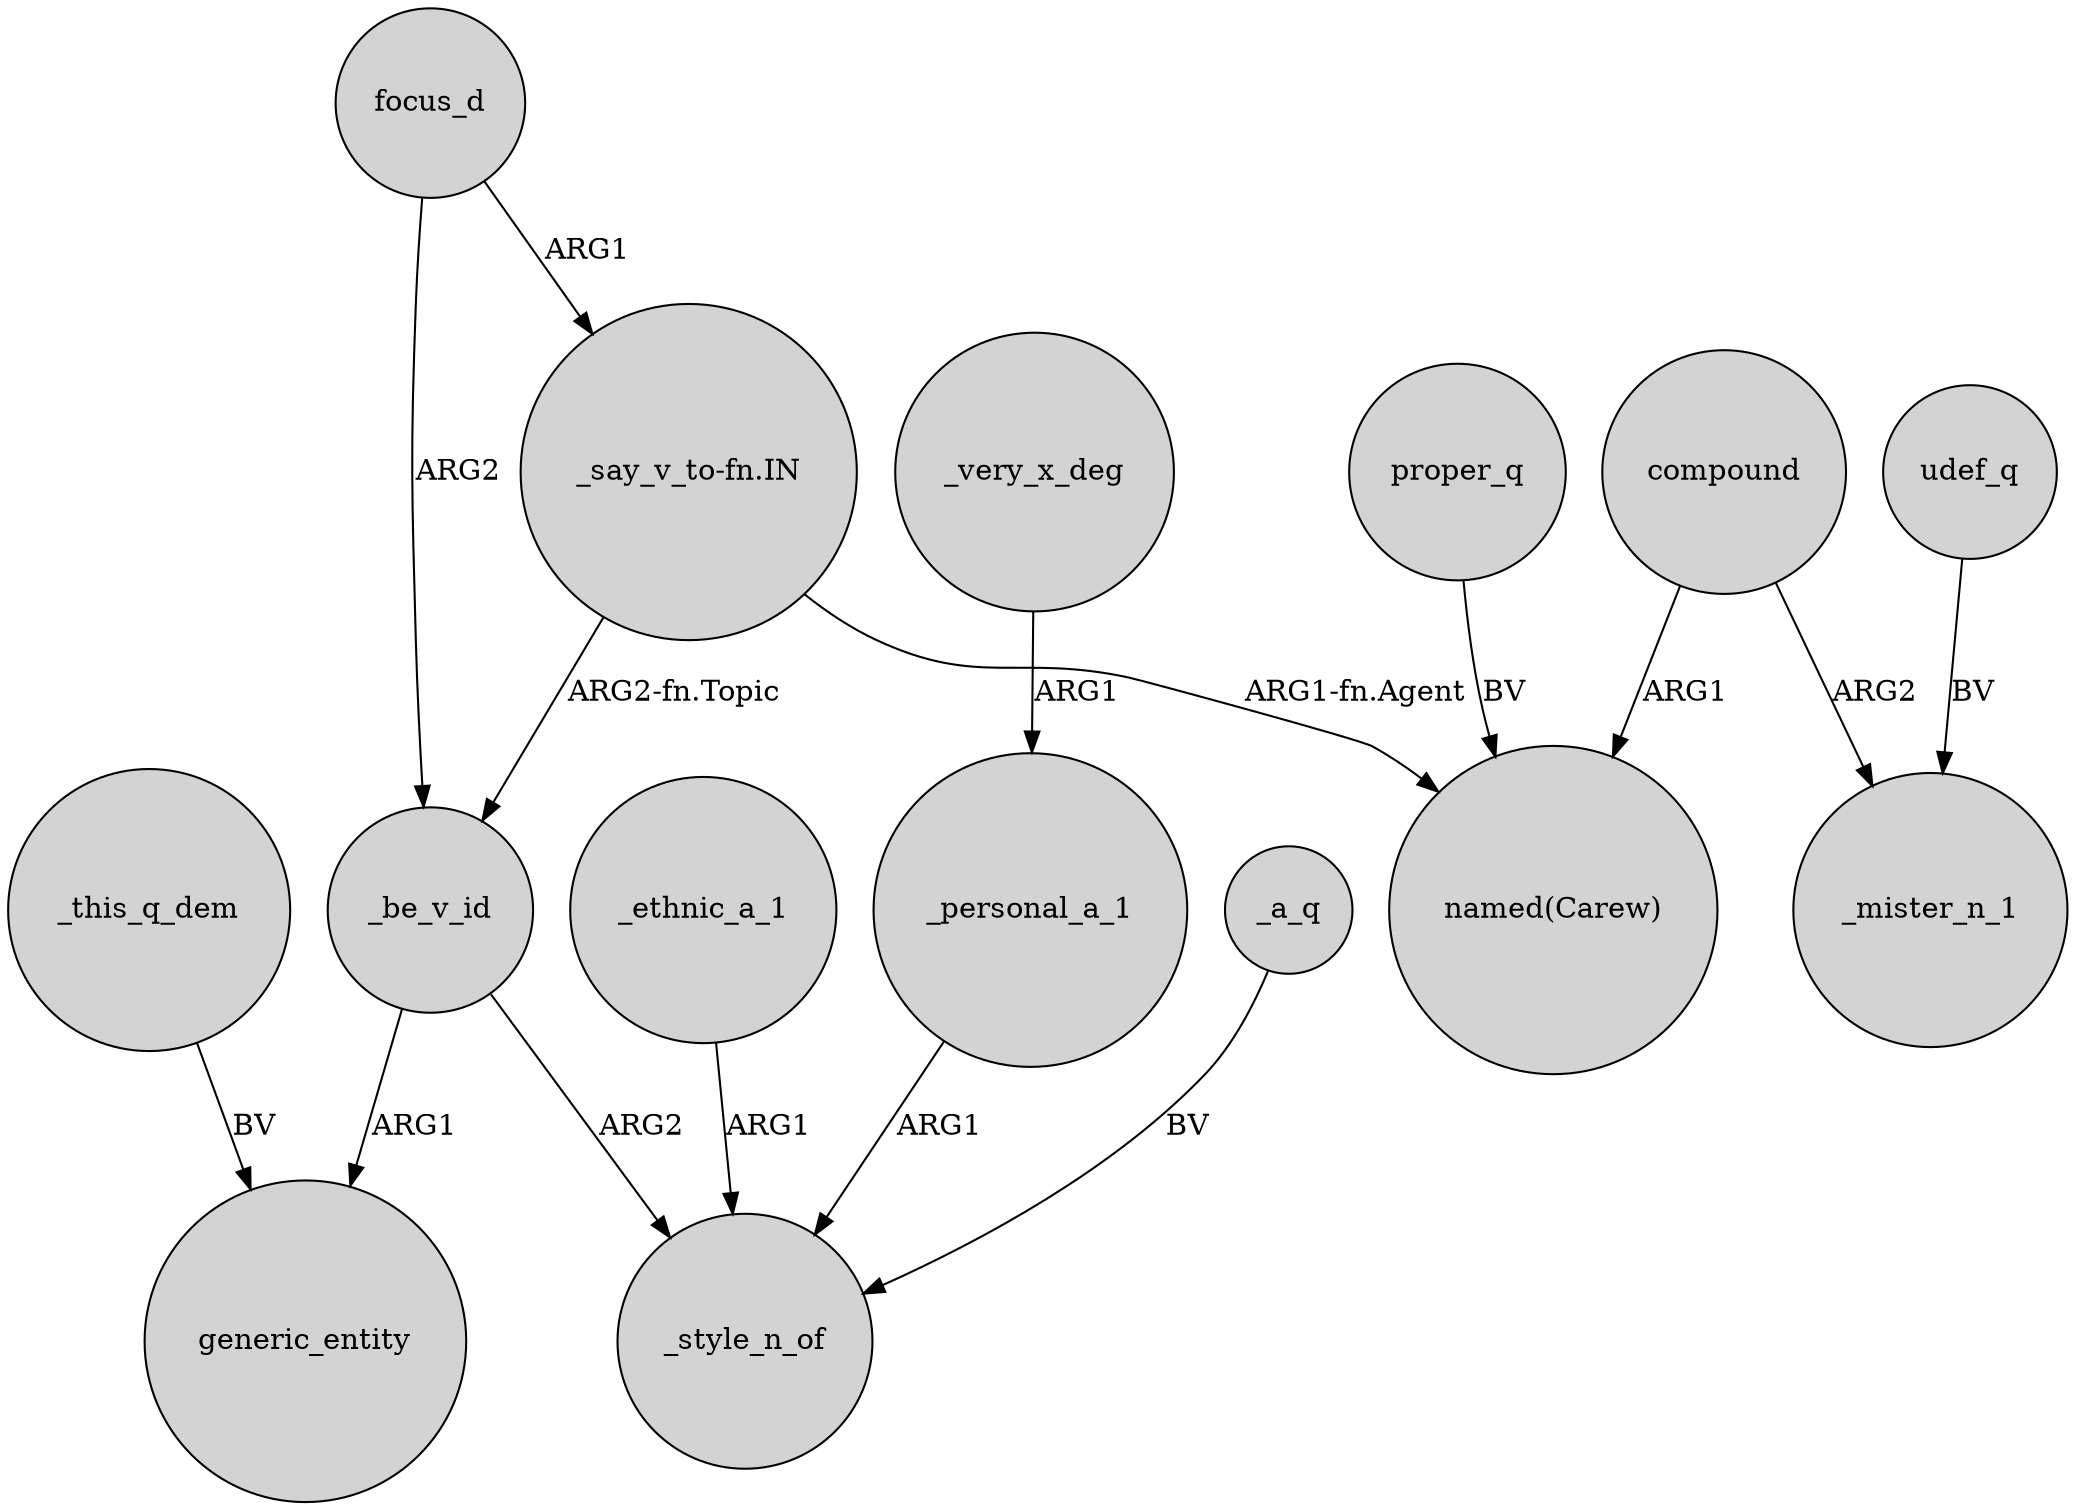 digraph {
	node [shape=circle style=filled]
	focus_d -> _be_v_id [label=ARG2]
	proper_q -> "named(Carew)" [label=BV]
	compound -> "named(Carew)" [label=ARG1]
	udef_q -> _mister_n_1 [label=BV]
	_this_q_dem -> generic_entity [label=BV]
	_ethnic_a_1 -> _style_n_of [label=ARG1]
	_be_v_id -> generic_entity [label=ARG1]
	_personal_a_1 -> _style_n_of [label=ARG1]
	_very_x_deg -> _personal_a_1 [label=ARG1]
	_be_v_id -> _style_n_of [label=ARG2]
	_a_q -> _style_n_of [label=BV]
	"_say_v_to-fn.IN" -> _be_v_id [label="ARG2-fn.Topic"]
	compound -> _mister_n_1 [label=ARG2]
	focus_d -> "_say_v_to-fn.IN" [label=ARG1]
	"_say_v_to-fn.IN" -> "named(Carew)" [label="ARG1-fn.Agent"]
}
